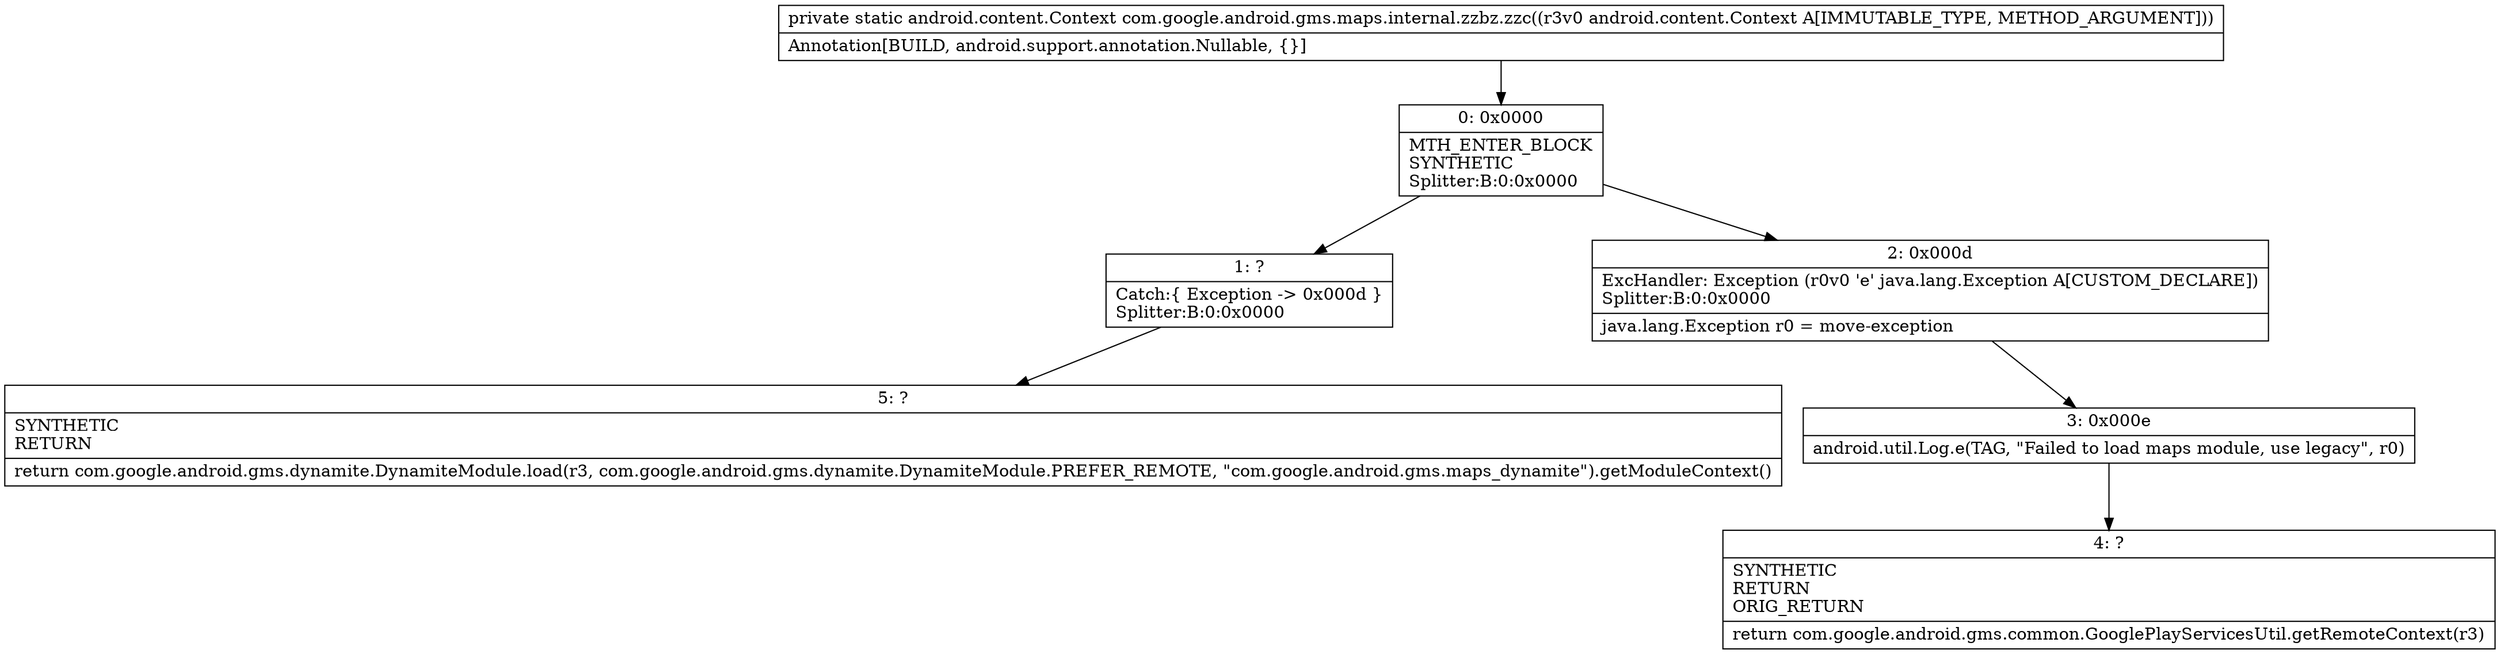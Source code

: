 digraph "CFG forcom.google.android.gms.maps.internal.zzbz.zzc(Landroid\/content\/Context;)Landroid\/content\/Context;" {
Node_0 [shape=record,label="{0\:\ 0x0000|MTH_ENTER_BLOCK\lSYNTHETIC\lSplitter:B:0:0x0000\l}"];
Node_1 [shape=record,label="{1\:\ ?|Catch:\{ Exception \-\> 0x000d \}\lSplitter:B:0:0x0000\l}"];
Node_2 [shape=record,label="{2\:\ 0x000d|ExcHandler: Exception (r0v0 'e' java.lang.Exception A[CUSTOM_DECLARE])\lSplitter:B:0:0x0000\l|java.lang.Exception r0 = move\-exception\l}"];
Node_3 [shape=record,label="{3\:\ 0x000e|android.util.Log.e(TAG, \"Failed to load maps module, use legacy\", r0)\l}"];
Node_4 [shape=record,label="{4\:\ ?|SYNTHETIC\lRETURN\lORIG_RETURN\l|return com.google.android.gms.common.GooglePlayServicesUtil.getRemoteContext(r3)\l}"];
Node_5 [shape=record,label="{5\:\ ?|SYNTHETIC\lRETURN\l|return com.google.android.gms.dynamite.DynamiteModule.load(r3, com.google.android.gms.dynamite.DynamiteModule.PREFER_REMOTE, \"com.google.android.gms.maps_dynamite\").getModuleContext()\l}"];
MethodNode[shape=record,label="{private static android.content.Context com.google.android.gms.maps.internal.zzbz.zzc((r3v0 android.content.Context A[IMMUTABLE_TYPE, METHOD_ARGUMENT]))  | Annotation[BUILD, android.support.annotation.Nullable, \{\}]\l}"];
MethodNode -> Node_0;
Node_0 -> Node_1;
Node_0 -> Node_2;
Node_1 -> Node_5;
Node_2 -> Node_3;
Node_3 -> Node_4;
}

